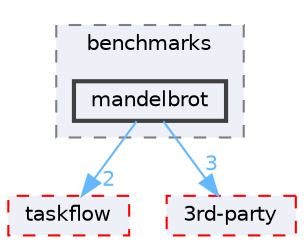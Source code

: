 digraph "external/taskflow/benchmarks/mandelbrot"
{
 // LATEX_PDF_SIZE
  bgcolor="transparent";
  edge [fontname=Helvetica,fontsize=10,labelfontname=Helvetica,labelfontsize=10];
  node [fontname=Helvetica,fontsize=10,shape=box,height=0.2,width=0.4];
  compound=true
  subgraph clusterdir_4bffbfcfd2f11ad91688b45922c5a4ae {
    graph [ bgcolor="#edf0f7", pencolor="grey50", label="benchmarks", fontname=Helvetica,fontsize=10 style="filled,dashed", URL="dir_4bffbfcfd2f11ad91688b45922c5a4ae.html",tooltip=""]
  dir_481047dbf35997669b6da229e387cc7e [label="mandelbrot", fillcolor="#edf0f7", color="grey25", style="filled,bold", URL="dir_481047dbf35997669b6da229e387cc7e.html",tooltip=""];
  }
  dir_335c31d98076110d53a13c1a0e3daa75 [label="taskflow", fillcolor="#edf0f7", color="red", style="filled,dashed", URL="dir_335c31d98076110d53a13c1a0e3daa75.html",tooltip=""];
  dir_8a551ad5ddcada96b3faa8407baf5b5b [label="3rd-party", fillcolor="#edf0f7", color="red", style="filled,dashed", URL="dir_8a551ad5ddcada96b3faa8407baf5b5b.html",tooltip=""];
  dir_481047dbf35997669b6da229e387cc7e->dir_335c31d98076110d53a13c1a0e3daa75 [headlabel="2", labeldistance=1.5 headhref="dir_000471_000820.html" href="dir_000471_000820.html" color="steelblue1" fontcolor="steelblue1"];
  dir_481047dbf35997669b6da229e387cc7e->dir_8a551ad5ddcada96b3faa8407baf5b5b [headlabel="3", labeldistance=1.5 headhref="dir_000471_000012.html" href="dir_000471_000012.html" color="steelblue1" fontcolor="steelblue1"];
}
